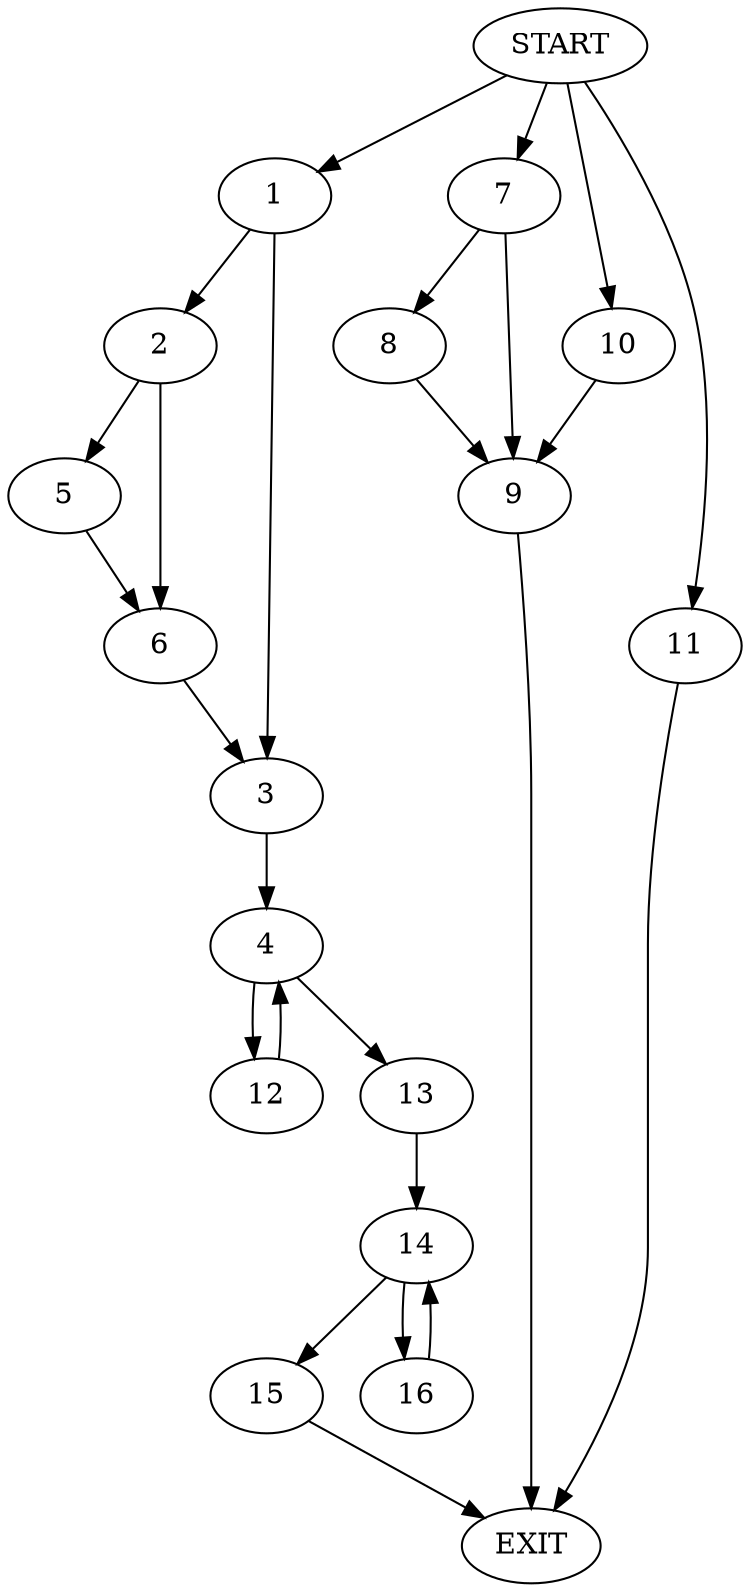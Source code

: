 digraph {
0 [label="START"];
1;
2;
3;
4;
5;
6;
7;
8;
9;
10;
11;
12;
13;
14;
15;
16;
17 [label="EXIT"];
0 -> 1;
1 -> 2;
1 -> 3;
3 -> 4;
2 -> 5;
2 -> 6;
5 -> 6;
6 -> 3;
0 -> 7;
7 -> 8;
7 -> 9;
8 -> 9;
9 -> 17;
0 -> 10;
10 -> 9;
0 -> 11;
11 -> 17;
4 -> 12;
4 -> 13;
12 -> 4;
13 -> 14;
14 -> 15;
14 -> 16;
15 -> 17;
16 -> 14;
}
